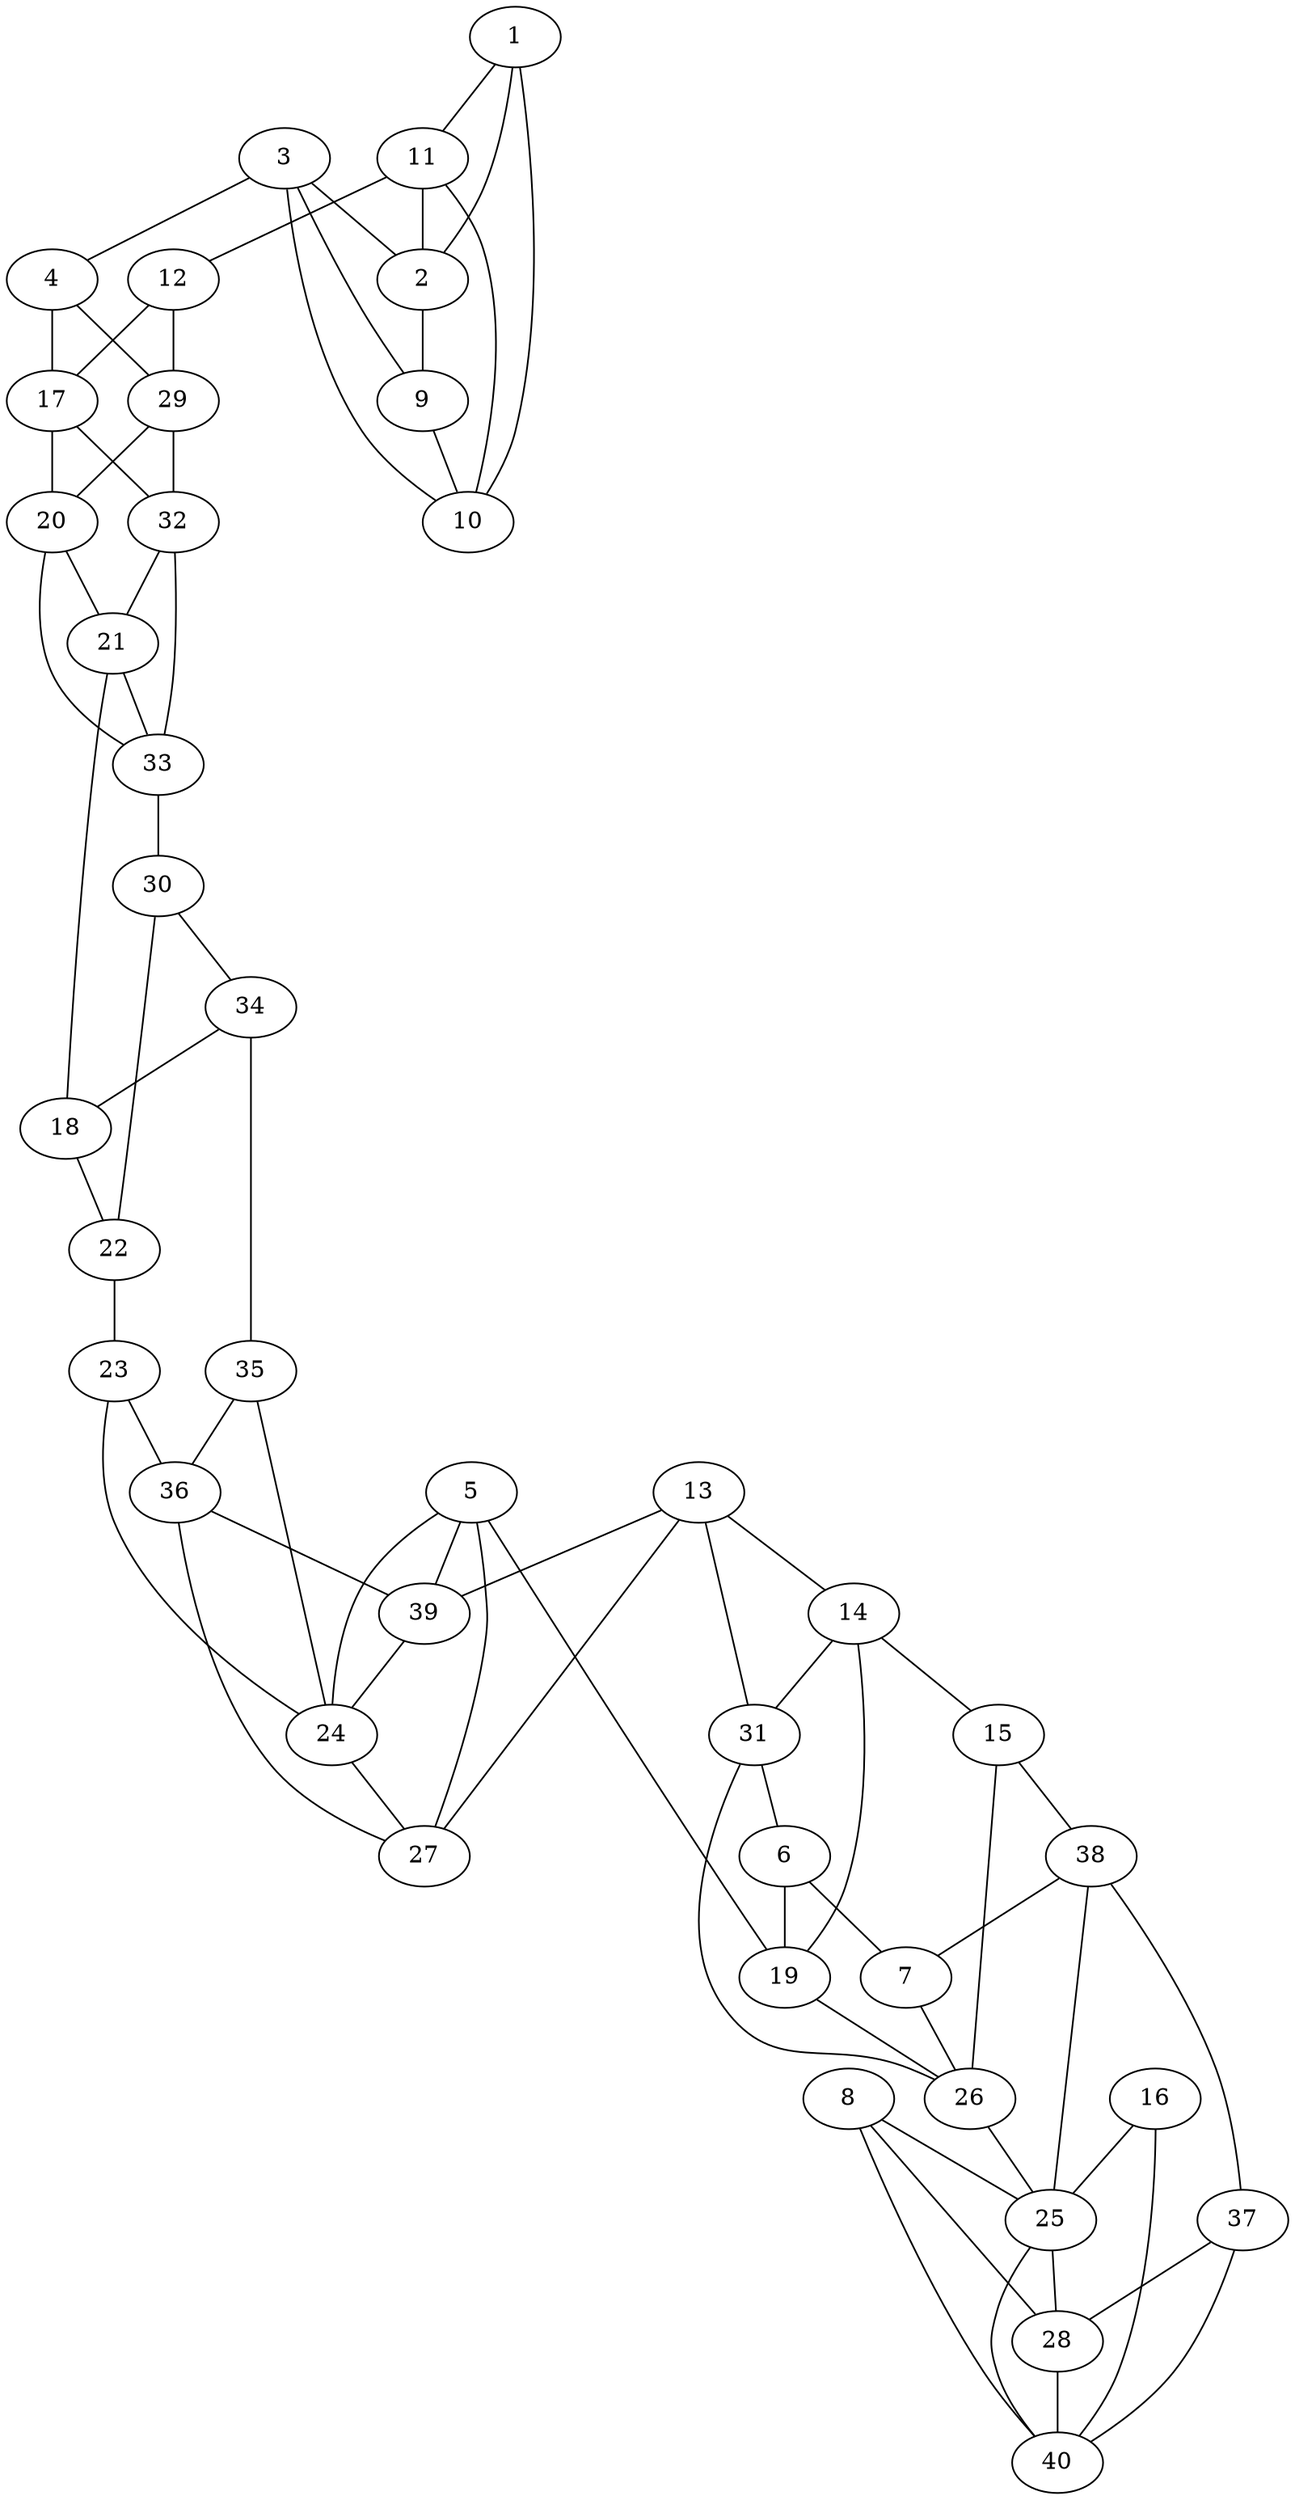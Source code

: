 graph pdb1znc {
	1	 [aaLength=4,
		sequence=EVQA,
		type=0];
	2	 [aaLength=3,
		sequence=SSN,
		type=0];
	1 -- 2	 [distance0="13.83737",
		frequency=1,
		type0=3];
	10	 [aaLength=3,
		sequence=SSN,
		type=0];
	1 -- 10	 [distance0="6.069318",
		frequency=1,
		type0=1];
	11	 [aaLength=4,
		sequence=PVKW,
		type=0];
	1 -- 11	 [distance0="13.73615",
		frequency=1,
		type0=2];
	9	 [aaLength=4,
		sequence=EVQA,
		type=0];
	2 -- 9	 [distance0="8.859087",
		frequency=1,
		type0=1];
	3	 [aaLength=4,
		sequence=PVKW,
		type=0];
	4	 [aaLength=3,
		sequence=PIN,
		type=0];
	3 -- 4	 [distance0="10.0",
		frequency=1,
		type0=4];
	3 -- 2	 [distance0="12.02887",
		frequency=1,
		type0=1];
	3 -- 9	 [distance0="20.21187",
		frequency=1,
		type0=2];
	3 -- 10	 [distance0="22.87963",
		frequency=1,
		type0=3];
	17	 [aaLength=4,
		sequence=KKLG,
		type=1];
	4 -- 17	 [distance0="14.98375",
		distance1="9.0",
		frequency=2,
		type0=2,
		type1=4];
	29	 [aaLength=4,
		sequence=KKLG,
		type=1];
	4 -- 29	 [distance0="14.98375",
		frequency=1,
		type0=3];
	5	 [aaLength=13,
		sequence=GTQVNEGFQPLVE,
		type=0];
	19	 [aaLength=4,
		sequence=PKPE,
		type=1];
	5 -- 19	 [distance0="5.0",
		frequency=1,
		type0=4];
	24	 [aaLength=8,
		sequence=PEDEIAVL,
		type=1];
	5 -- 24	 [distance0="24.2601",
		frequency=1,
		type0=3];
	27	 [aaLength=4,
		sequence=LAFL,
		type=1];
	5 -- 27	 [distance0="21.01315",
		frequency=1,
		type0=1];
	39	 [aaLength=4,
		sequence=LAFL,
		type=1];
	5 -- 39	 [distance0="21.01315",
		frequency=1,
		type0=2];
	6	 [aaLength=3,
		sequence=MAE,
		type=0];
	7	 [aaLength=3,
		sequence=LDL,
		type=0];
	6 -- 7	 [distance0="8.449104",
		distance1="3.0",
		frequency=2,
		type0=1,
		type1=4];
	6 -- 19	 [distance0="16.33768",
		frequency=1,
		type0=2];
	26	 [aaLength=6,
		sequence=PKEEKL,
		type=1];
	7 -- 26	 [distance0="13.96734",
		distance1="1.0",
		frequency=2,
		type0=2,
		type1=4];
	8	 [aaLength=9,
		sequence=FREPIQLHR,
		type=0];
	25	 [aaLength=6,
		sequence=TTPTCD,
		type=1];
	8 -- 25	 [distance0="24.38063",
		frequency=1,
		type0=3];
	28	 [aaLength=4,
		sequence=VWTV,
		type=1];
	8 -- 28	 [distance0="21.00988",
		frequency=1,
		type0=1];
	40	 [aaLength=4,
		sequence=VWTV,
		type=1];
	8 -- 40	 [distance0="21.00988",
		frequency=1,
		type0=2];
	9 -- 10	 [distance0="13.67526",
		distance1="1.0",
		frequency=2,
		type0=2,
		type1=4];
	11 -- 2	 [distance0="18.95409",
		frequency=1,
		type0=3];
	11 -- 10	 [distance0="9.306109",
		frequency=1,
		type0=1];
	12	 [aaLength=3,
		sequence=PIN,
		type=0];
	11 -- 12	 [distance0="10.0",
		frequency=1,
		type0=4];
	12 -- 17	 [distance0="12.40763",
		frequency=1,
		type0=2];
	12 -- 29	 [distance0="12.40763",
		distance1="9.0",
		frequency=2,
		type0=3,
		type1=4];
	13	 [aaLength=13,
		sequence=GTQVNEGFQPLVE,
		type=0];
	14	 [aaLength=3,
		sequence=MAE,
		type=0];
	13 -- 14	 [distance0="28.77989",
		frequency=1,
		type0=1];
	13 -- 27	 [distance0="34.02347",
		frequency=1,
		type0=2];
	31	 [aaLength=4,
		sequence=PKPE,
		type=1];
	13 -- 31	 [distance0="5.0",
		frequency=1,
		type0=4];
	13 -- 39	 [distance0="34.02347",
		frequency=1,
		type0=3];
	15	 [aaLength=2,
		sequence=DL,
		type=0];
	14 -- 15	 [distance0="13.0984",
		distance1="4.0",
		frequency=2,
		type0=1,
		type1=4];
	14 -- 19	 [distance0="23.98995",
		frequency=1,
		type0=2];
	14 -- 31	 [distance0="23.98995",
		frequency=1,
		type0=3];
	15 -- 26	 [distance0="16.48039",
		frequency=1,
		type0=2];
	38	 [aaLength=6,
		sequence=PKEEKL,
		type=1];
	15 -- 38	 [distance0="16.48039",
		distance1="1.0",
		frequency=2,
		type0=3,
		type1=4];
	16	 [aaLength=9,
		sequence=FREPIQLHR,
		type=0];
	16 -- 25	 [distance0="33.65103",
		frequency=1,
		type0=3];
	16 -- 40	 [distance0="31.29524",
		frequency=1,
		type0=2];
	20	 [aaLength=5,
		sequence=YDKKQ,
		type=1];
	17 -- 20	 [distance0="10.0",
		distance1="6.0",
		frequency=2,
		type0=2,
		type1=4];
	32	 [aaLength=5,
		sequence=YDKKQ,
		type=1];
	17 -- 32	 [distance0="10.0",
		frequency=1,
		type0=3];
	18	 [aaLength=4,
		sequence=NKAS,
		type=1];
	22	 [aaLength=10,
		sequence=PAPYQAKQLH,
		type=1];
	18 -- 22	 [distance0="10.0",
		distance1="6.0",
		frequency=2,
		type0=2,
		type1=4];
	19 -- 26	 [distance0="18.0",
		frequency=1,
		type0=3];
	21	 [aaLength=4,
		sequence=QNNG,
		type=1];
	20 -- 21	 [distance0="9.0",
		distance1="4.0",
		frequency=2,
		type0=2,
		type1=4];
	21 -- 18	 [distance0="8.0",
		frequency=1,
		type0=4];
	33	 [aaLength=4,
		sequence=QNNG,
		type=1];
	21 -- 33	 [distance0="0.0",
		frequency=1,
		type0=1];
	23	 [aaLength=9,
		sequence=HFAMEMHIV,
		type=1];
	22 -- 23	 [distance0="18.0",
		frequency=1,
		type0=4];
	23 -- 24	 [distance0="25.0",
		distance1="16.0",
		frequency=2,
		type0=2,
		type1=4];
	36	 [aaLength=8,
		sequence=PEDEIAVL,
		type=1];
	23 -- 36	 [distance0="25.0",
		frequency=1,
		type0=3];
	24 -- 27	 [distance0="7.0",
		distance1="0.0",
		frequency=2,
		type0=2,
		type1=5];
	25 -- 28	 [distance0="9.0",
		distance1="3.0",
		frequency=2,
		type0=2,
		type1=4];
	26 -- 25	 [distance0="16.0",
		distance1="10.0",
		frequency=2,
		type0=3,
		type1=4];
	28 -- 40	 [distance0="0.0",
		frequency=1,
		type0=1];
	29 -- 20	 [distance0="10.0",
		frequency=1,
		type0=2];
	29 -- 32	 [distance0="10.0",
		distance1="6.0",
		frequency=2,
		type0=3,
		type1=4];
	30	 [aaLength=4,
		sequence=NKAS,
		type=1];
	30 -- 22	 [distance0="10.0",
		frequency=1,
		type0=2];
	34	 [aaLength=9,
		sequence=APYQAKQLH,
		type=1];
	30 -- 34	 [distance0="11.0",
		distance1="7.0",
		frequency=2,
		type0=3,
		type1=4];
	31 -- 6	 [distance0="16.33768",
		frequency=1,
		type0=2];
	31 -- 26	 [distance0="18.0",
		frequency=1,
		type0=3];
	32 -- 21	 [distance0="9.0",
		frequency=1,
		type0=2];
	32 -- 33	 [distance0="9.0",
		distance1="4.0",
		frequency=2,
		type0=3,
		type1=4];
	33 -- 20	 [distance0="9.0",
		frequency=1,
		type0=2];
	33 -- 30	 [distance0="8.0",
		frequency=1,
		type0=4];
	34 -- 18	 [distance0="11.0",
		frequency=1,
		type0=2];
	35	 [aaLength=8,
		sequence=HFAMEMHI,
		type=1];
	34 -- 35	 [distance0="18.0",
		frequency=1,
		type0=4];
	35 -- 24	 [distance0="25.0",
		frequency=1,
		type0=2];
	35 -- 36	 [distance0="25.0",
		distance1="17.0",
		frequency=2,
		type0=3,
		type1=4];
	36 -- 27	 [distance0="7.0",
		frequency=1,
		type0=2];
	36 -- 39	 [distance0="7.0",
		distance1="0.0",
		frequency=2,
		type0=3,
		type1=5];
	37	 [aaLength=6,
		sequence=TTPTCD,
		type=1];
	37 -- 28	 [distance0="9.0",
		frequency=1,
		type0=2];
	37 -- 40	 [distance0="9.0",
		distance1="3.0",
		frequency=2,
		type0=3,
		type1=4];
	38 -- 7	 [distance0="13.96734",
		frequency=1,
		type0=2];
	38 -- 25	 [distance0="16.0",
		frequency=1,
		type0=3];
	38 -- 37	 [distance0="10.0",
		frequency=1,
		type0=4];
	39 -- 24	 [distance0="7.0",
		frequency=1,
		type0=2];
	40 -- 25	 [distance0="9.0",
		frequency=1,
		type0=2];
}
